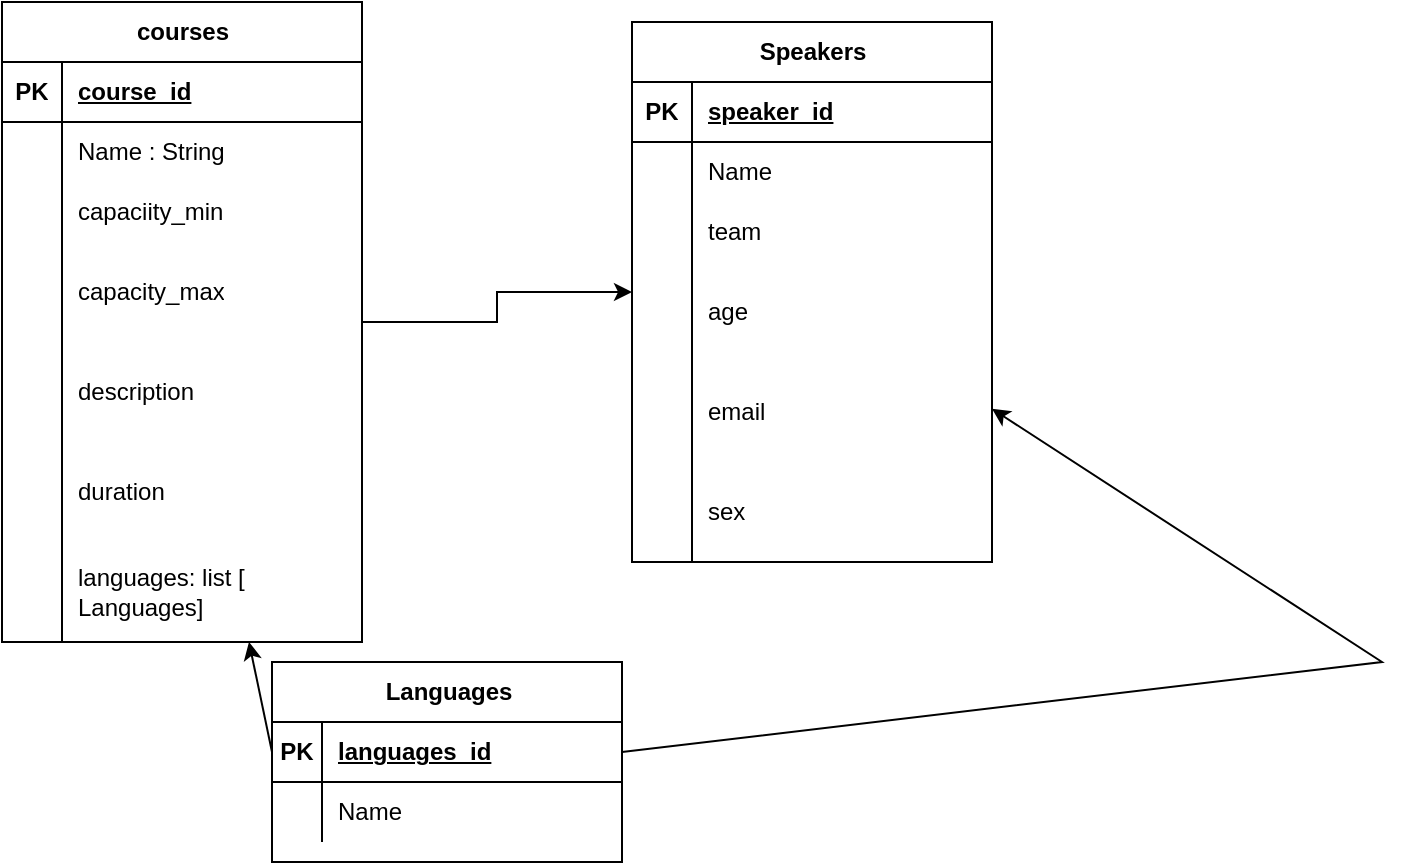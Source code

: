 <mxfile version="21.0.10" type="github">
  <diagram id="R2lEEEUBdFMjLlhIrx00" name="Page-1">
    <mxGraphModel dx="890" dy="827" grid="1" gridSize="10" guides="1" tooltips="1" connect="1" arrows="1" fold="1" page="1" pageScale="1" pageWidth="850" pageHeight="1100" math="0" shadow="0" extFonts="Permanent Marker^https://fonts.googleapis.com/css?family=Permanent+Marker">
      <root>
        <mxCell id="0" />
        <mxCell id="1" parent="0" />
        <mxCell id="DZol_E8GQ8aa_8Mm2e2F-59" value="" style="edgeStyle=orthogonalEdgeStyle;rounded=0;orthogonalLoop=1;jettySize=auto;html=1;" edge="1" parent="1" source="DZol_E8GQ8aa_8Mm2e2F-4" target="DZol_E8GQ8aa_8Mm2e2F-40">
          <mxGeometry relative="1" as="geometry" />
        </mxCell>
        <mxCell id="DZol_E8GQ8aa_8Mm2e2F-4" value="courses" style="shape=table;startSize=30;container=1;collapsible=1;childLayout=tableLayout;fixedRows=1;rowLines=0;fontStyle=1;align=center;resizeLast=1;html=1;" vertex="1" parent="1">
          <mxGeometry x="110" y="130" width="180" height="320" as="geometry" />
        </mxCell>
        <mxCell id="DZol_E8GQ8aa_8Mm2e2F-5" value="" style="shape=tableRow;horizontal=0;startSize=0;swimlaneHead=0;swimlaneBody=0;fillColor=none;collapsible=0;dropTarget=0;points=[[0,0.5],[1,0.5]];portConstraint=eastwest;top=0;left=0;right=0;bottom=1;" vertex="1" parent="DZol_E8GQ8aa_8Mm2e2F-4">
          <mxGeometry y="30" width="180" height="30" as="geometry" />
        </mxCell>
        <mxCell id="DZol_E8GQ8aa_8Mm2e2F-6" value="PK" style="shape=partialRectangle;connectable=0;fillColor=none;top=0;left=0;bottom=0;right=0;fontStyle=1;overflow=hidden;whiteSpace=wrap;html=1;" vertex="1" parent="DZol_E8GQ8aa_8Mm2e2F-5">
          <mxGeometry width="30" height="30" as="geometry">
            <mxRectangle width="30" height="30" as="alternateBounds" />
          </mxGeometry>
        </mxCell>
        <mxCell id="DZol_E8GQ8aa_8Mm2e2F-7" value="course_id" style="shape=partialRectangle;connectable=0;fillColor=none;top=0;left=0;bottom=0;right=0;align=left;spacingLeft=6;fontStyle=5;overflow=hidden;whiteSpace=wrap;html=1;" vertex="1" parent="DZol_E8GQ8aa_8Mm2e2F-5">
          <mxGeometry x="30" width="150" height="30" as="geometry">
            <mxRectangle width="150" height="30" as="alternateBounds" />
          </mxGeometry>
        </mxCell>
        <mxCell id="DZol_E8GQ8aa_8Mm2e2F-8" value="" style="shape=tableRow;horizontal=0;startSize=0;swimlaneHead=0;swimlaneBody=0;fillColor=none;collapsible=0;dropTarget=0;points=[[0,0.5],[1,0.5]];portConstraint=eastwest;top=0;left=0;right=0;bottom=0;" vertex="1" parent="DZol_E8GQ8aa_8Mm2e2F-4">
          <mxGeometry y="60" width="180" height="30" as="geometry" />
        </mxCell>
        <mxCell id="DZol_E8GQ8aa_8Mm2e2F-9" value="" style="shape=partialRectangle;connectable=0;fillColor=none;top=0;left=0;bottom=0;right=0;editable=1;overflow=hidden;whiteSpace=wrap;html=1;" vertex="1" parent="DZol_E8GQ8aa_8Mm2e2F-8">
          <mxGeometry width="30" height="30" as="geometry">
            <mxRectangle width="30" height="30" as="alternateBounds" />
          </mxGeometry>
        </mxCell>
        <mxCell id="DZol_E8GQ8aa_8Mm2e2F-10" value="Name : String" style="shape=partialRectangle;connectable=0;fillColor=none;top=0;left=0;bottom=0;right=0;align=left;spacingLeft=6;overflow=hidden;whiteSpace=wrap;html=1;" vertex="1" parent="DZol_E8GQ8aa_8Mm2e2F-8">
          <mxGeometry x="30" width="150" height="30" as="geometry">
            <mxRectangle width="150" height="30" as="alternateBounds" />
          </mxGeometry>
        </mxCell>
        <mxCell id="DZol_E8GQ8aa_8Mm2e2F-11" value="" style="shape=tableRow;horizontal=0;startSize=0;swimlaneHead=0;swimlaneBody=0;fillColor=none;collapsible=0;dropTarget=0;points=[[0,0.5],[1,0.5]];portConstraint=eastwest;top=0;left=0;right=0;bottom=0;" vertex="1" parent="DZol_E8GQ8aa_8Mm2e2F-4">
          <mxGeometry y="90" width="180" height="30" as="geometry" />
        </mxCell>
        <mxCell id="DZol_E8GQ8aa_8Mm2e2F-12" value="" style="shape=partialRectangle;connectable=0;fillColor=none;top=0;left=0;bottom=0;right=0;editable=1;overflow=hidden;whiteSpace=wrap;html=1;" vertex="1" parent="DZol_E8GQ8aa_8Mm2e2F-11">
          <mxGeometry width="30" height="30" as="geometry">
            <mxRectangle width="30" height="30" as="alternateBounds" />
          </mxGeometry>
        </mxCell>
        <mxCell id="DZol_E8GQ8aa_8Mm2e2F-13" value="capaciity_min" style="shape=partialRectangle;connectable=0;fillColor=none;top=0;left=0;bottom=0;right=0;align=left;spacingLeft=6;overflow=hidden;whiteSpace=wrap;html=1;" vertex="1" parent="DZol_E8GQ8aa_8Mm2e2F-11">
          <mxGeometry x="30" width="150" height="30" as="geometry">
            <mxRectangle width="150" height="30" as="alternateBounds" />
          </mxGeometry>
        </mxCell>
        <mxCell id="DZol_E8GQ8aa_8Mm2e2F-14" value="" style="shape=tableRow;horizontal=0;startSize=0;swimlaneHead=0;swimlaneBody=0;fillColor=none;collapsible=0;dropTarget=0;points=[[0,0.5],[1,0.5]];portConstraint=eastwest;top=0;left=0;right=0;bottom=0;" vertex="1" parent="DZol_E8GQ8aa_8Mm2e2F-4">
          <mxGeometry y="120" width="180" height="50" as="geometry" />
        </mxCell>
        <mxCell id="DZol_E8GQ8aa_8Mm2e2F-15" value="" style="shape=partialRectangle;connectable=0;fillColor=none;top=0;left=0;bottom=0;right=0;editable=1;overflow=hidden;whiteSpace=wrap;html=1;" vertex="1" parent="DZol_E8GQ8aa_8Mm2e2F-14">
          <mxGeometry width="30" height="50" as="geometry">
            <mxRectangle width="30" height="50" as="alternateBounds" />
          </mxGeometry>
        </mxCell>
        <mxCell id="DZol_E8GQ8aa_8Mm2e2F-16" value="capacity_max" style="shape=partialRectangle;connectable=0;fillColor=none;top=0;left=0;bottom=0;right=0;align=left;spacingLeft=6;overflow=hidden;whiteSpace=wrap;html=1;" vertex="1" parent="DZol_E8GQ8aa_8Mm2e2F-14">
          <mxGeometry x="30" width="150" height="50" as="geometry">
            <mxRectangle width="150" height="50" as="alternateBounds" />
          </mxGeometry>
        </mxCell>
        <mxCell id="DZol_E8GQ8aa_8Mm2e2F-34" value="" style="shape=tableRow;horizontal=0;startSize=0;swimlaneHead=0;swimlaneBody=0;fillColor=none;collapsible=0;dropTarget=0;points=[[0,0.5],[1,0.5]];portConstraint=eastwest;top=0;left=0;right=0;bottom=0;" vertex="1" parent="DZol_E8GQ8aa_8Mm2e2F-4">
          <mxGeometry y="170" width="180" height="50" as="geometry" />
        </mxCell>
        <mxCell id="DZol_E8GQ8aa_8Mm2e2F-35" value="" style="shape=partialRectangle;connectable=0;fillColor=none;top=0;left=0;bottom=0;right=0;editable=1;overflow=hidden;whiteSpace=wrap;html=1;" vertex="1" parent="DZol_E8GQ8aa_8Mm2e2F-34">
          <mxGeometry width="30" height="50" as="geometry">
            <mxRectangle width="30" height="50" as="alternateBounds" />
          </mxGeometry>
        </mxCell>
        <mxCell id="DZol_E8GQ8aa_8Mm2e2F-36" value="description" style="shape=partialRectangle;connectable=0;fillColor=none;top=0;left=0;bottom=0;right=0;align=left;spacingLeft=6;overflow=hidden;whiteSpace=wrap;html=1;" vertex="1" parent="DZol_E8GQ8aa_8Mm2e2F-34">
          <mxGeometry x="30" width="150" height="50" as="geometry">
            <mxRectangle width="150" height="50" as="alternateBounds" />
          </mxGeometry>
        </mxCell>
        <mxCell id="DZol_E8GQ8aa_8Mm2e2F-37" value="" style="shape=tableRow;horizontal=0;startSize=0;swimlaneHead=0;swimlaneBody=0;fillColor=none;collapsible=0;dropTarget=0;points=[[0,0.5],[1,0.5]];portConstraint=eastwest;top=0;left=0;right=0;bottom=0;" vertex="1" parent="DZol_E8GQ8aa_8Mm2e2F-4">
          <mxGeometry y="220" width="180" height="50" as="geometry" />
        </mxCell>
        <mxCell id="DZol_E8GQ8aa_8Mm2e2F-38" value="" style="shape=partialRectangle;connectable=0;fillColor=none;top=0;left=0;bottom=0;right=0;editable=1;overflow=hidden;whiteSpace=wrap;html=1;" vertex="1" parent="DZol_E8GQ8aa_8Mm2e2F-37">
          <mxGeometry width="30" height="50" as="geometry">
            <mxRectangle width="30" height="50" as="alternateBounds" />
          </mxGeometry>
        </mxCell>
        <mxCell id="DZol_E8GQ8aa_8Mm2e2F-39" value="duration" style="shape=partialRectangle;connectable=0;fillColor=none;top=0;left=0;bottom=0;right=0;align=left;spacingLeft=6;overflow=hidden;whiteSpace=wrap;html=1;" vertex="1" parent="DZol_E8GQ8aa_8Mm2e2F-37">
          <mxGeometry x="30" width="150" height="50" as="geometry">
            <mxRectangle width="150" height="50" as="alternateBounds" />
          </mxGeometry>
        </mxCell>
        <mxCell id="DZol_E8GQ8aa_8Mm2e2F-103" value="" style="shape=tableRow;horizontal=0;startSize=0;swimlaneHead=0;swimlaneBody=0;fillColor=none;collapsible=0;dropTarget=0;points=[[0,0.5],[1,0.5]];portConstraint=eastwest;top=0;left=0;right=0;bottom=0;" vertex="1" parent="DZol_E8GQ8aa_8Mm2e2F-4">
          <mxGeometry y="270" width="180" height="50" as="geometry" />
        </mxCell>
        <mxCell id="DZol_E8GQ8aa_8Mm2e2F-104" value="" style="shape=partialRectangle;connectable=0;fillColor=none;top=0;left=0;bottom=0;right=0;editable=1;overflow=hidden;whiteSpace=wrap;html=1;" vertex="1" parent="DZol_E8GQ8aa_8Mm2e2F-103">
          <mxGeometry width="30" height="50" as="geometry">
            <mxRectangle width="30" height="50" as="alternateBounds" />
          </mxGeometry>
        </mxCell>
        <mxCell id="DZol_E8GQ8aa_8Mm2e2F-105" value="languages: list [ Languages]" style="shape=partialRectangle;connectable=0;fillColor=none;top=0;left=0;bottom=0;right=0;align=left;spacingLeft=6;overflow=hidden;whiteSpace=wrap;html=1;" vertex="1" parent="DZol_E8GQ8aa_8Mm2e2F-103">
          <mxGeometry x="30" width="150" height="50" as="geometry">
            <mxRectangle width="150" height="50" as="alternateBounds" />
          </mxGeometry>
        </mxCell>
        <mxCell id="DZol_E8GQ8aa_8Mm2e2F-40" value="Speakers" style="shape=table;startSize=30;container=1;collapsible=1;childLayout=tableLayout;fixedRows=1;rowLines=0;fontStyle=1;align=center;resizeLast=1;html=1;" vertex="1" parent="1">
          <mxGeometry x="425" y="140" width="180" height="270" as="geometry" />
        </mxCell>
        <mxCell id="DZol_E8GQ8aa_8Mm2e2F-41" value="" style="shape=tableRow;horizontal=0;startSize=0;swimlaneHead=0;swimlaneBody=0;fillColor=none;collapsible=0;dropTarget=0;points=[[0,0.5],[1,0.5]];portConstraint=eastwest;top=0;left=0;right=0;bottom=1;" vertex="1" parent="DZol_E8GQ8aa_8Mm2e2F-40">
          <mxGeometry y="30" width="180" height="30" as="geometry" />
        </mxCell>
        <mxCell id="DZol_E8GQ8aa_8Mm2e2F-42" value="PK" style="shape=partialRectangle;connectable=0;fillColor=none;top=0;left=0;bottom=0;right=0;fontStyle=1;overflow=hidden;whiteSpace=wrap;html=1;" vertex="1" parent="DZol_E8GQ8aa_8Mm2e2F-41">
          <mxGeometry width="30" height="30" as="geometry">
            <mxRectangle width="30" height="30" as="alternateBounds" />
          </mxGeometry>
        </mxCell>
        <mxCell id="DZol_E8GQ8aa_8Mm2e2F-43" value="speaker_id" style="shape=partialRectangle;connectable=0;fillColor=none;top=0;left=0;bottom=0;right=0;align=left;spacingLeft=6;fontStyle=5;overflow=hidden;whiteSpace=wrap;html=1;" vertex="1" parent="DZol_E8GQ8aa_8Mm2e2F-41">
          <mxGeometry x="30" width="150" height="30" as="geometry">
            <mxRectangle width="150" height="30" as="alternateBounds" />
          </mxGeometry>
        </mxCell>
        <mxCell id="DZol_E8GQ8aa_8Mm2e2F-44" value="" style="shape=tableRow;horizontal=0;startSize=0;swimlaneHead=0;swimlaneBody=0;fillColor=none;collapsible=0;dropTarget=0;points=[[0,0.5],[1,0.5]];portConstraint=eastwest;top=0;left=0;right=0;bottom=0;" vertex="1" parent="DZol_E8GQ8aa_8Mm2e2F-40">
          <mxGeometry y="60" width="180" height="30" as="geometry" />
        </mxCell>
        <mxCell id="DZol_E8GQ8aa_8Mm2e2F-45" value="" style="shape=partialRectangle;connectable=0;fillColor=none;top=0;left=0;bottom=0;right=0;editable=1;overflow=hidden;whiteSpace=wrap;html=1;" vertex="1" parent="DZol_E8GQ8aa_8Mm2e2F-44">
          <mxGeometry width="30" height="30" as="geometry">
            <mxRectangle width="30" height="30" as="alternateBounds" />
          </mxGeometry>
        </mxCell>
        <mxCell id="DZol_E8GQ8aa_8Mm2e2F-46" value="Name" style="shape=partialRectangle;connectable=0;fillColor=none;top=0;left=0;bottom=0;right=0;align=left;spacingLeft=6;overflow=hidden;whiteSpace=wrap;html=1;" vertex="1" parent="DZol_E8GQ8aa_8Mm2e2F-44">
          <mxGeometry x="30" width="150" height="30" as="geometry">
            <mxRectangle width="150" height="30" as="alternateBounds" />
          </mxGeometry>
        </mxCell>
        <mxCell id="DZol_E8GQ8aa_8Mm2e2F-47" value="" style="shape=tableRow;horizontal=0;startSize=0;swimlaneHead=0;swimlaneBody=0;fillColor=none;collapsible=0;dropTarget=0;points=[[0,0.5],[1,0.5]];portConstraint=eastwest;top=0;left=0;right=0;bottom=0;" vertex="1" parent="DZol_E8GQ8aa_8Mm2e2F-40">
          <mxGeometry y="90" width="180" height="30" as="geometry" />
        </mxCell>
        <mxCell id="DZol_E8GQ8aa_8Mm2e2F-48" value="" style="shape=partialRectangle;connectable=0;fillColor=none;top=0;left=0;bottom=0;right=0;editable=1;overflow=hidden;whiteSpace=wrap;html=1;" vertex="1" parent="DZol_E8GQ8aa_8Mm2e2F-47">
          <mxGeometry width="30" height="30" as="geometry">
            <mxRectangle width="30" height="30" as="alternateBounds" />
          </mxGeometry>
        </mxCell>
        <mxCell id="DZol_E8GQ8aa_8Mm2e2F-49" value="team" style="shape=partialRectangle;connectable=0;fillColor=none;top=0;left=0;bottom=0;right=0;align=left;spacingLeft=6;overflow=hidden;whiteSpace=wrap;html=1;" vertex="1" parent="DZol_E8GQ8aa_8Mm2e2F-47">
          <mxGeometry x="30" width="150" height="30" as="geometry">
            <mxRectangle width="150" height="30" as="alternateBounds" />
          </mxGeometry>
        </mxCell>
        <mxCell id="DZol_E8GQ8aa_8Mm2e2F-50" value="" style="shape=tableRow;horizontal=0;startSize=0;swimlaneHead=0;swimlaneBody=0;fillColor=none;collapsible=0;dropTarget=0;points=[[0,0.5],[1,0.5]];portConstraint=eastwest;top=0;left=0;right=0;bottom=0;" vertex="1" parent="DZol_E8GQ8aa_8Mm2e2F-40">
          <mxGeometry y="120" width="180" height="50" as="geometry" />
        </mxCell>
        <mxCell id="DZol_E8GQ8aa_8Mm2e2F-51" value="" style="shape=partialRectangle;connectable=0;fillColor=none;top=0;left=0;bottom=0;right=0;editable=1;overflow=hidden;whiteSpace=wrap;html=1;" vertex="1" parent="DZol_E8GQ8aa_8Mm2e2F-50">
          <mxGeometry width="30" height="50" as="geometry">
            <mxRectangle width="30" height="50" as="alternateBounds" />
          </mxGeometry>
        </mxCell>
        <mxCell id="DZol_E8GQ8aa_8Mm2e2F-52" value="age" style="shape=partialRectangle;connectable=0;fillColor=none;top=0;left=0;bottom=0;right=0;align=left;spacingLeft=6;overflow=hidden;whiteSpace=wrap;html=1;" vertex="1" parent="DZol_E8GQ8aa_8Mm2e2F-50">
          <mxGeometry x="30" width="150" height="50" as="geometry">
            <mxRectangle width="150" height="50" as="alternateBounds" />
          </mxGeometry>
        </mxCell>
        <mxCell id="DZol_E8GQ8aa_8Mm2e2F-53" value="" style="shape=tableRow;horizontal=0;startSize=0;swimlaneHead=0;swimlaneBody=0;fillColor=none;collapsible=0;dropTarget=0;points=[[0,0.5],[1,0.5]];portConstraint=eastwest;top=0;left=0;right=0;bottom=0;" vertex="1" parent="DZol_E8GQ8aa_8Mm2e2F-40">
          <mxGeometry y="170" width="180" height="50" as="geometry" />
        </mxCell>
        <mxCell id="DZol_E8GQ8aa_8Mm2e2F-54" value="" style="shape=partialRectangle;connectable=0;fillColor=none;top=0;left=0;bottom=0;right=0;editable=1;overflow=hidden;whiteSpace=wrap;html=1;" vertex="1" parent="DZol_E8GQ8aa_8Mm2e2F-53">
          <mxGeometry width="30" height="50" as="geometry">
            <mxRectangle width="30" height="50" as="alternateBounds" />
          </mxGeometry>
        </mxCell>
        <mxCell id="DZol_E8GQ8aa_8Mm2e2F-55" value="email" style="shape=partialRectangle;connectable=0;fillColor=none;top=0;left=0;bottom=0;right=0;align=left;spacingLeft=6;overflow=hidden;whiteSpace=wrap;html=1;" vertex="1" parent="DZol_E8GQ8aa_8Mm2e2F-53">
          <mxGeometry x="30" width="150" height="50" as="geometry">
            <mxRectangle width="150" height="50" as="alternateBounds" />
          </mxGeometry>
        </mxCell>
        <mxCell id="DZol_E8GQ8aa_8Mm2e2F-56" value="" style="shape=tableRow;horizontal=0;startSize=0;swimlaneHead=0;swimlaneBody=0;fillColor=none;collapsible=0;dropTarget=0;points=[[0,0.5],[1,0.5]];portConstraint=eastwest;top=0;left=0;right=0;bottom=0;" vertex="1" parent="DZol_E8GQ8aa_8Mm2e2F-40">
          <mxGeometry y="220" width="180" height="50" as="geometry" />
        </mxCell>
        <mxCell id="DZol_E8GQ8aa_8Mm2e2F-57" value="" style="shape=partialRectangle;connectable=0;fillColor=none;top=0;left=0;bottom=0;right=0;editable=1;overflow=hidden;whiteSpace=wrap;html=1;" vertex="1" parent="DZol_E8GQ8aa_8Mm2e2F-56">
          <mxGeometry width="30" height="50" as="geometry">
            <mxRectangle width="30" height="50" as="alternateBounds" />
          </mxGeometry>
        </mxCell>
        <mxCell id="DZol_E8GQ8aa_8Mm2e2F-58" value="sex" style="shape=partialRectangle;connectable=0;fillColor=none;top=0;left=0;bottom=0;right=0;align=left;spacingLeft=6;overflow=hidden;whiteSpace=wrap;html=1;" vertex="1" parent="DZol_E8GQ8aa_8Mm2e2F-56">
          <mxGeometry x="30" width="150" height="50" as="geometry">
            <mxRectangle width="150" height="50" as="alternateBounds" />
          </mxGeometry>
        </mxCell>
        <mxCell id="DZol_E8GQ8aa_8Mm2e2F-60" value="Languages" style="shape=table;startSize=30;container=1;collapsible=1;childLayout=tableLayout;fixedRows=1;rowLines=0;fontStyle=1;align=center;resizeLast=1;html=1;" vertex="1" parent="1">
          <mxGeometry x="245" y="460" width="175" height="100" as="geometry" />
        </mxCell>
        <mxCell id="DZol_E8GQ8aa_8Mm2e2F-61" value="" style="shape=tableRow;horizontal=0;startSize=0;swimlaneHead=0;swimlaneBody=0;fillColor=none;collapsible=0;dropTarget=0;points=[[0,0.5],[1,0.5]];portConstraint=eastwest;top=0;left=0;right=0;bottom=1;" vertex="1" parent="DZol_E8GQ8aa_8Mm2e2F-60">
          <mxGeometry y="30" width="175" height="30" as="geometry" />
        </mxCell>
        <mxCell id="DZol_E8GQ8aa_8Mm2e2F-62" value="PK" style="shape=partialRectangle;connectable=0;fillColor=none;top=0;left=0;bottom=0;right=0;fontStyle=1;overflow=hidden;whiteSpace=wrap;html=1;" vertex="1" parent="DZol_E8GQ8aa_8Mm2e2F-61">
          <mxGeometry width="25" height="30" as="geometry">
            <mxRectangle width="25" height="30" as="alternateBounds" />
          </mxGeometry>
        </mxCell>
        <mxCell id="DZol_E8GQ8aa_8Mm2e2F-63" value="languages_id" style="shape=partialRectangle;connectable=0;fillColor=none;top=0;left=0;bottom=0;right=0;align=left;spacingLeft=6;fontStyle=5;overflow=hidden;whiteSpace=wrap;html=1;" vertex="1" parent="DZol_E8GQ8aa_8Mm2e2F-61">
          <mxGeometry x="25" width="150" height="30" as="geometry">
            <mxRectangle width="150" height="30" as="alternateBounds" />
          </mxGeometry>
        </mxCell>
        <mxCell id="DZol_E8GQ8aa_8Mm2e2F-64" value="" style="shape=tableRow;horizontal=0;startSize=0;swimlaneHead=0;swimlaneBody=0;fillColor=none;collapsible=0;dropTarget=0;points=[[0,0.5],[1,0.5]];portConstraint=eastwest;top=0;left=0;right=0;bottom=0;" vertex="1" parent="DZol_E8GQ8aa_8Mm2e2F-60">
          <mxGeometry y="60" width="175" height="30" as="geometry" />
        </mxCell>
        <mxCell id="DZol_E8GQ8aa_8Mm2e2F-65" value="" style="shape=partialRectangle;connectable=0;fillColor=none;top=0;left=0;bottom=0;right=0;editable=1;overflow=hidden;whiteSpace=wrap;html=1;" vertex="1" parent="DZol_E8GQ8aa_8Mm2e2F-64">
          <mxGeometry width="25" height="30" as="geometry">
            <mxRectangle width="25" height="30" as="alternateBounds" />
          </mxGeometry>
        </mxCell>
        <mxCell id="DZol_E8GQ8aa_8Mm2e2F-66" value="Name" style="shape=partialRectangle;connectable=0;fillColor=none;top=0;left=0;bottom=0;right=0;align=left;spacingLeft=6;overflow=hidden;whiteSpace=wrap;html=1;" vertex="1" parent="DZol_E8GQ8aa_8Mm2e2F-64">
          <mxGeometry x="25" width="150" height="30" as="geometry">
            <mxRectangle width="150" height="30" as="alternateBounds" />
          </mxGeometry>
        </mxCell>
        <mxCell id="DZol_E8GQ8aa_8Mm2e2F-82" value="" style="endArrow=classic;html=1;rounded=0;exitX=1;exitY=0.5;exitDx=0;exitDy=0;" edge="1" parent="1" source="DZol_E8GQ8aa_8Mm2e2F-61" target="DZol_E8GQ8aa_8Mm2e2F-40">
          <mxGeometry width="50" height="50" relative="1" as="geometry">
            <mxPoint x="310" y="450" as="sourcePoint" />
            <mxPoint x="500" y="440" as="targetPoint" />
            <Array as="points">
              <mxPoint x="800" y="460" />
            </Array>
          </mxGeometry>
        </mxCell>
        <mxCell id="DZol_E8GQ8aa_8Mm2e2F-83" value="" style="endArrow=classic;html=1;rounded=0;exitX=0;exitY=0.5;exitDx=0;exitDy=0;" edge="1" parent="1" source="DZol_E8GQ8aa_8Mm2e2F-61" target="DZol_E8GQ8aa_8Mm2e2F-4">
          <mxGeometry width="50" height="50" relative="1" as="geometry">
            <mxPoint x="380" y="450" as="sourcePoint" />
            <mxPoint x="330" y="400" as="targetPoint" />
          </mxGeometry>
        </mxCell>
      </root>
    </mxGraphModel>
  </diagram>
</mxfile>
